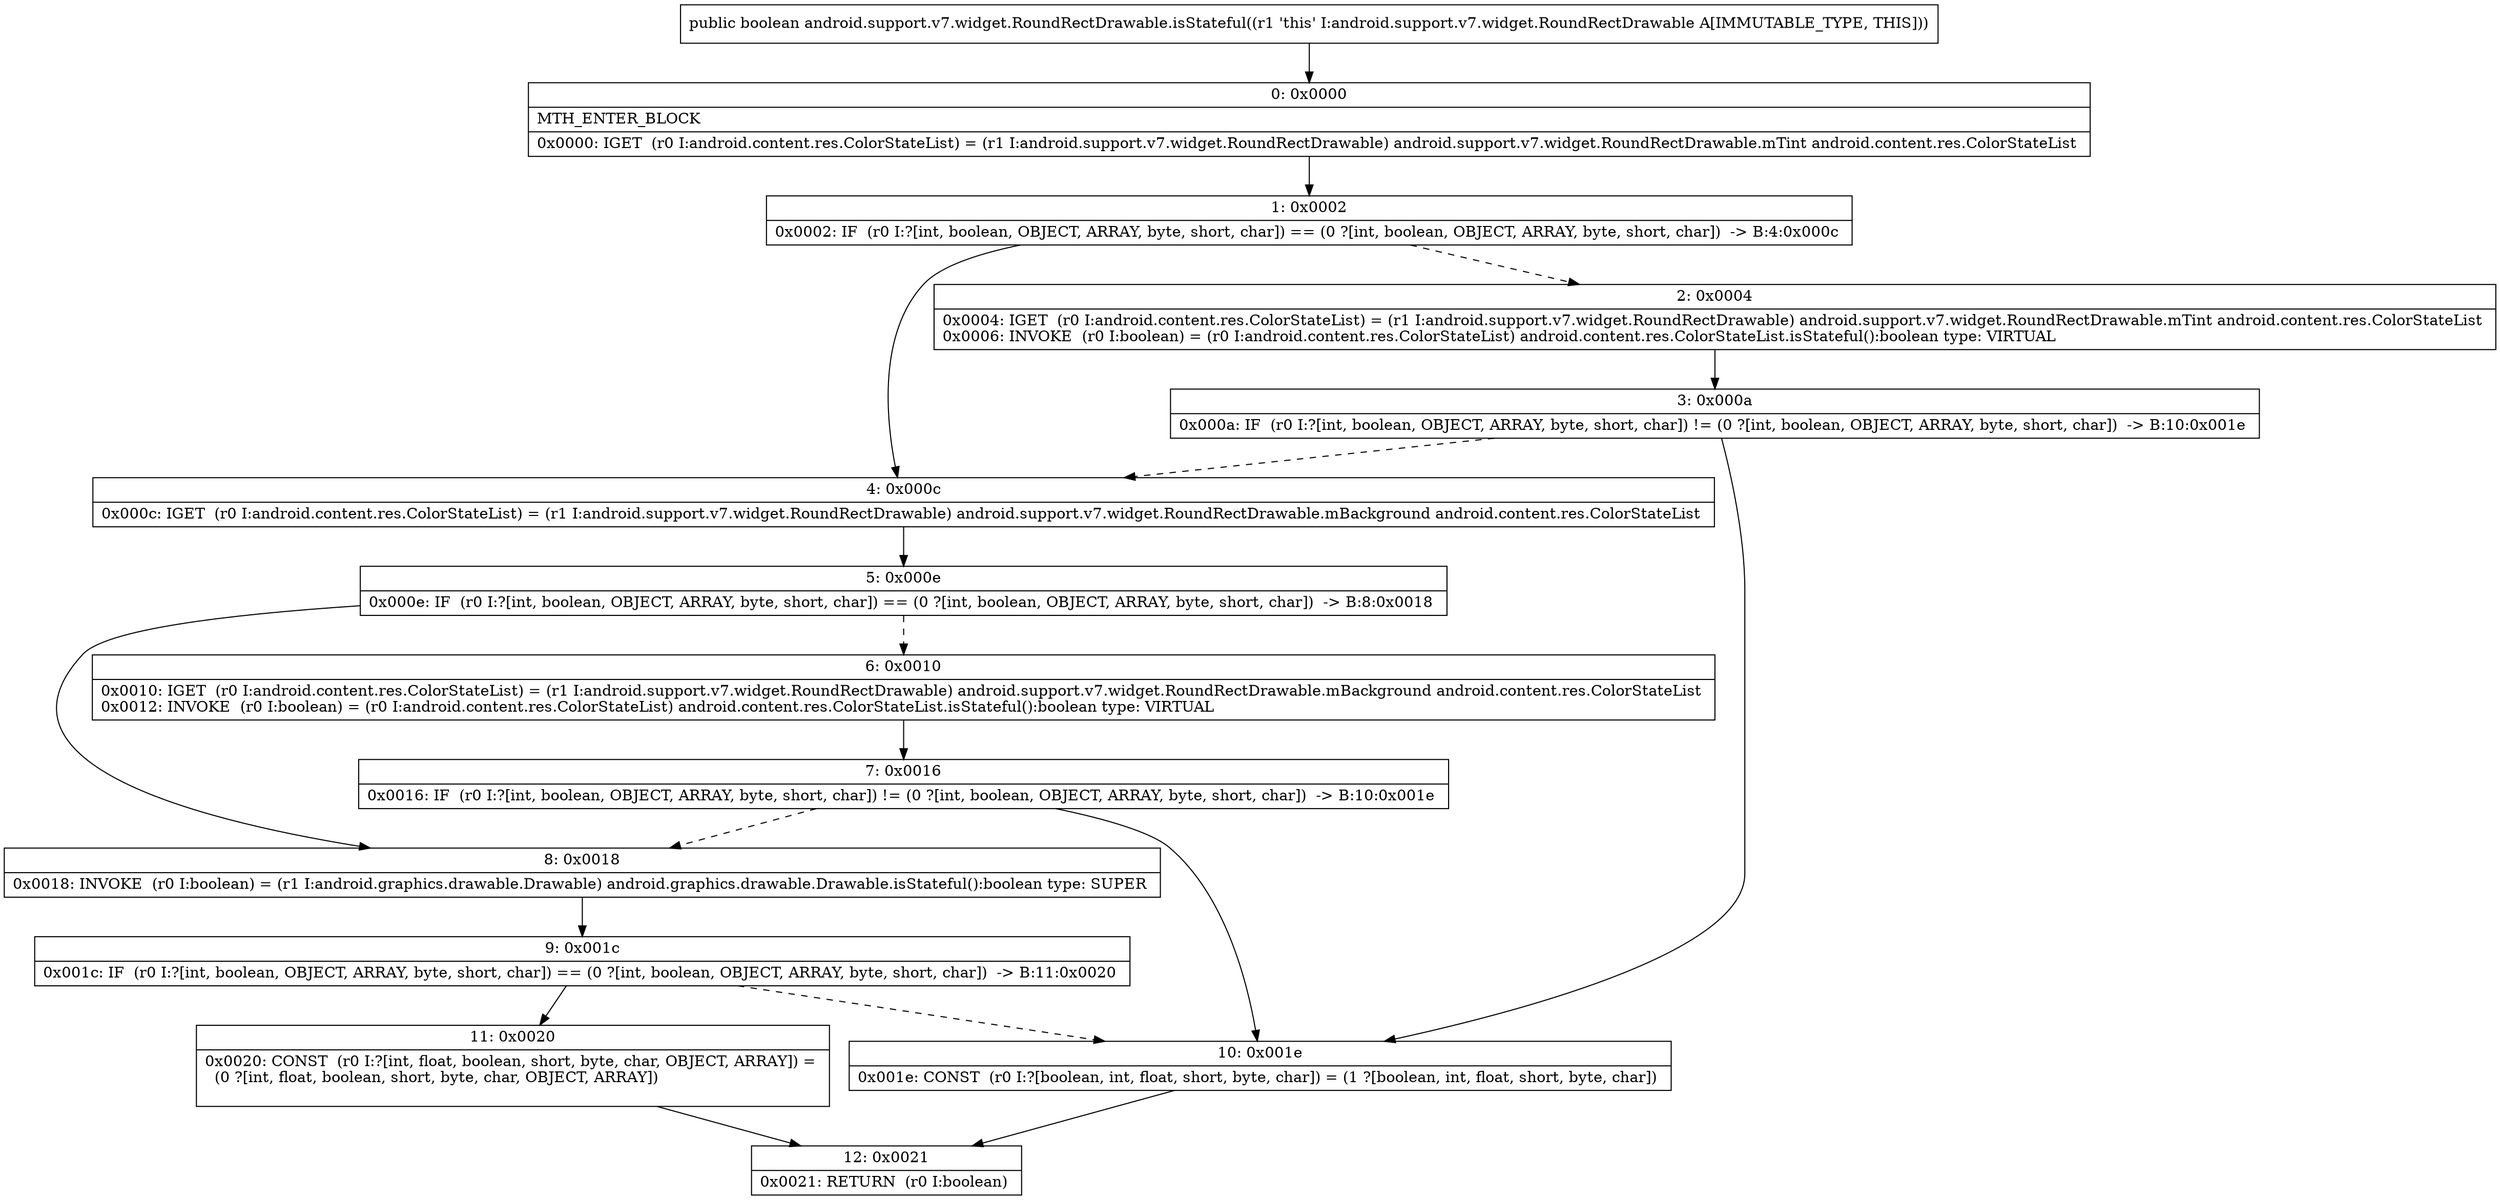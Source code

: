 digraph "CFG forandroid.support.v7.widget.RoundRectDrawable.isStateful()Z" {
Node_0 [shape=record,label="{0\:\ 0x0000|MTH_ENTER_BLOCK\l|0x0000: IGET  (r0 I:android.content.res.ColorStateList) = (r1 I:android.support.v7.widget.RoundRectDrawable) android.support.v7.widget.RoundRectDrawable.mTint android.content.res.ColorStateList \l}"];
Node_1 [shape=record,label="{1\:\ 0x0002|0x0002: IF  (r0 I:?[int, boolean, OBJECT, ARRAY, byte, short, char]) == (0 ?[int, boolean, OBJECT, ARRAY, byte, short, char])  \-\> B:4:0x000c \l}"];
Node_2 [shape=record,label="{2\:\ 0x0004|0x0004: IGET  (r0 I:android.content.res.ColorStateList) = (r1 I:android.support.v7.widget.RoundRectDrawable) android.support.v7.widget.RoundRectDrawable.mTint android.content.res.ColorStateList \l0x0006: INVOKE  (r0 I:boolean) = (r0 I:android.content.res.ColorStateList) android.content.res.ColorStateList.isStateful():boolean type: VIRTUAL \l}"];
Node_3 [shape=record,label="{3\:\ 0x000a|0x000a: IF  (r0 I:?[int, boolean, OBJECT, ARRAY, byte, short, char]) != (0 ?[int, boolean, OBJECT, ARRAY, byte, short, char])  \-\> B:10:0x001e \l}"];
Node_4 [shape=record,label="{4\:\ 0x000c|0x000c: IGET  (r0 I:android.content.res.ColorStateList) = (r1 I:android.support.v7.widget.RoundRectDrawable) android.support.v7.widget.RoundRectDrawable.mBackground android.content.res.ColorStateList \l}"];
Node_5 [shape=record,label="{5\:\ 0x000e|0x000e: IF  (r0 I:?[int, boolean, OBJECT, ARRAY, byte, short, char]) == (0 ?[int, boolean, OBJECT, ARRAY, byte, short, char])  \-\> B:8:0x0018 \l}"];
Node_6 [shape=record,label="{6\:\ 0x0010|0x0010: IGET  (r0 I:android.content.res.ColorStateList) = (r1 I:android.support.v7.widget.RoundRectDrawable) android.support.v7.widget.RoundRectDrawable.mBackground android.content.res.ColorStateList \l0x0012: INVOKE  (r0 I:boolean) = (r0 I:android.content.res.ColorStateList) android.content.res.ColorStateList.isStateful():boolean type: VIRTUAL \l}"];
Node_7 [shape=record,label="{7\:\ 0x0016|0x0016: IF  (r0 I:?[int, boolean, OBJECT, ARRAY, byte, short, char]) != (0 ?[int, boolean, OBJECT, ARRAY, byte, short, char])  \-\> B:10:0x001e \l}"];
Node_8 [shape=record,label="{8\:\ 0x0018|0x0018: INVOKE  (r0 I:boolean) = (r1 I:android.graphics.drawable.Drawable) android.graphics.drawable.Drawable.isStateful():boolean type: SUPER \l}"];
Node_9 [shape=record,label="{9\:\ 0x001c|0x001c: IF  (r0 I:?[int, boolean, OBJECT, ARRAY, byte, short, char]) == (0 ?[int, boolean, OBJECT, ARRAY, byte, short, char])  \-\> B:11:0x0020 \l}"];
Node_10 [shape=record,label="{10\:\ 0x001e|0x001e: CONST  (r0 I:?[boolean, int, float, short, byte, char]) = (1 ?[boolean, int, float, short, byte, char]) \l}"];
Node_11 [shape=record,label="{11\:\ 0x0020|0x0020: CONST  (r0 I:?[int, float, boolean, short, byte, char, OBJECT, ARRAY]) = \l  (0 ?[int, float, boolean, short, byte, char, OBJECT, ARRAY])\l \l}"];
Node_12 [shape=record,label="{12\:\ 0x0021|0x0021: RETURN  (r0 I:boolean) \l}"];
MethodNode[shape=record,label="{public boolean android.support.v7.widget.RoundRectDrawable.isStateful((r1 'this' I:android.support.v7.widget.RoundRectDrawable A[IMMUTABLE_TYPE, THIS])) }"];
MethodNode -> Node_0;
Node_0 -> Node_1;
Node_1 -> Node_2[style=dashed];
Node_1 -> Node_4;
Node_2 -> Node_3;
Node_3 -> Node_4[style=dashed];
Node_3 -> Node_10;
Node_4 -> Node_5;
Node_5 -> Node_6[style=dashed];
Node_5 -> Node_8;
Node_6 -> Node_7;
Node_7 -> Node_8[style=dashed];
Node_7 -> Node_10;
Node_8 -> Node_9;
Node_9 -> Node_10[style=dashed];
Node_9 -> Node_11;
Node_10 -> Node_12;
Node_11 -> Node_12;
}


